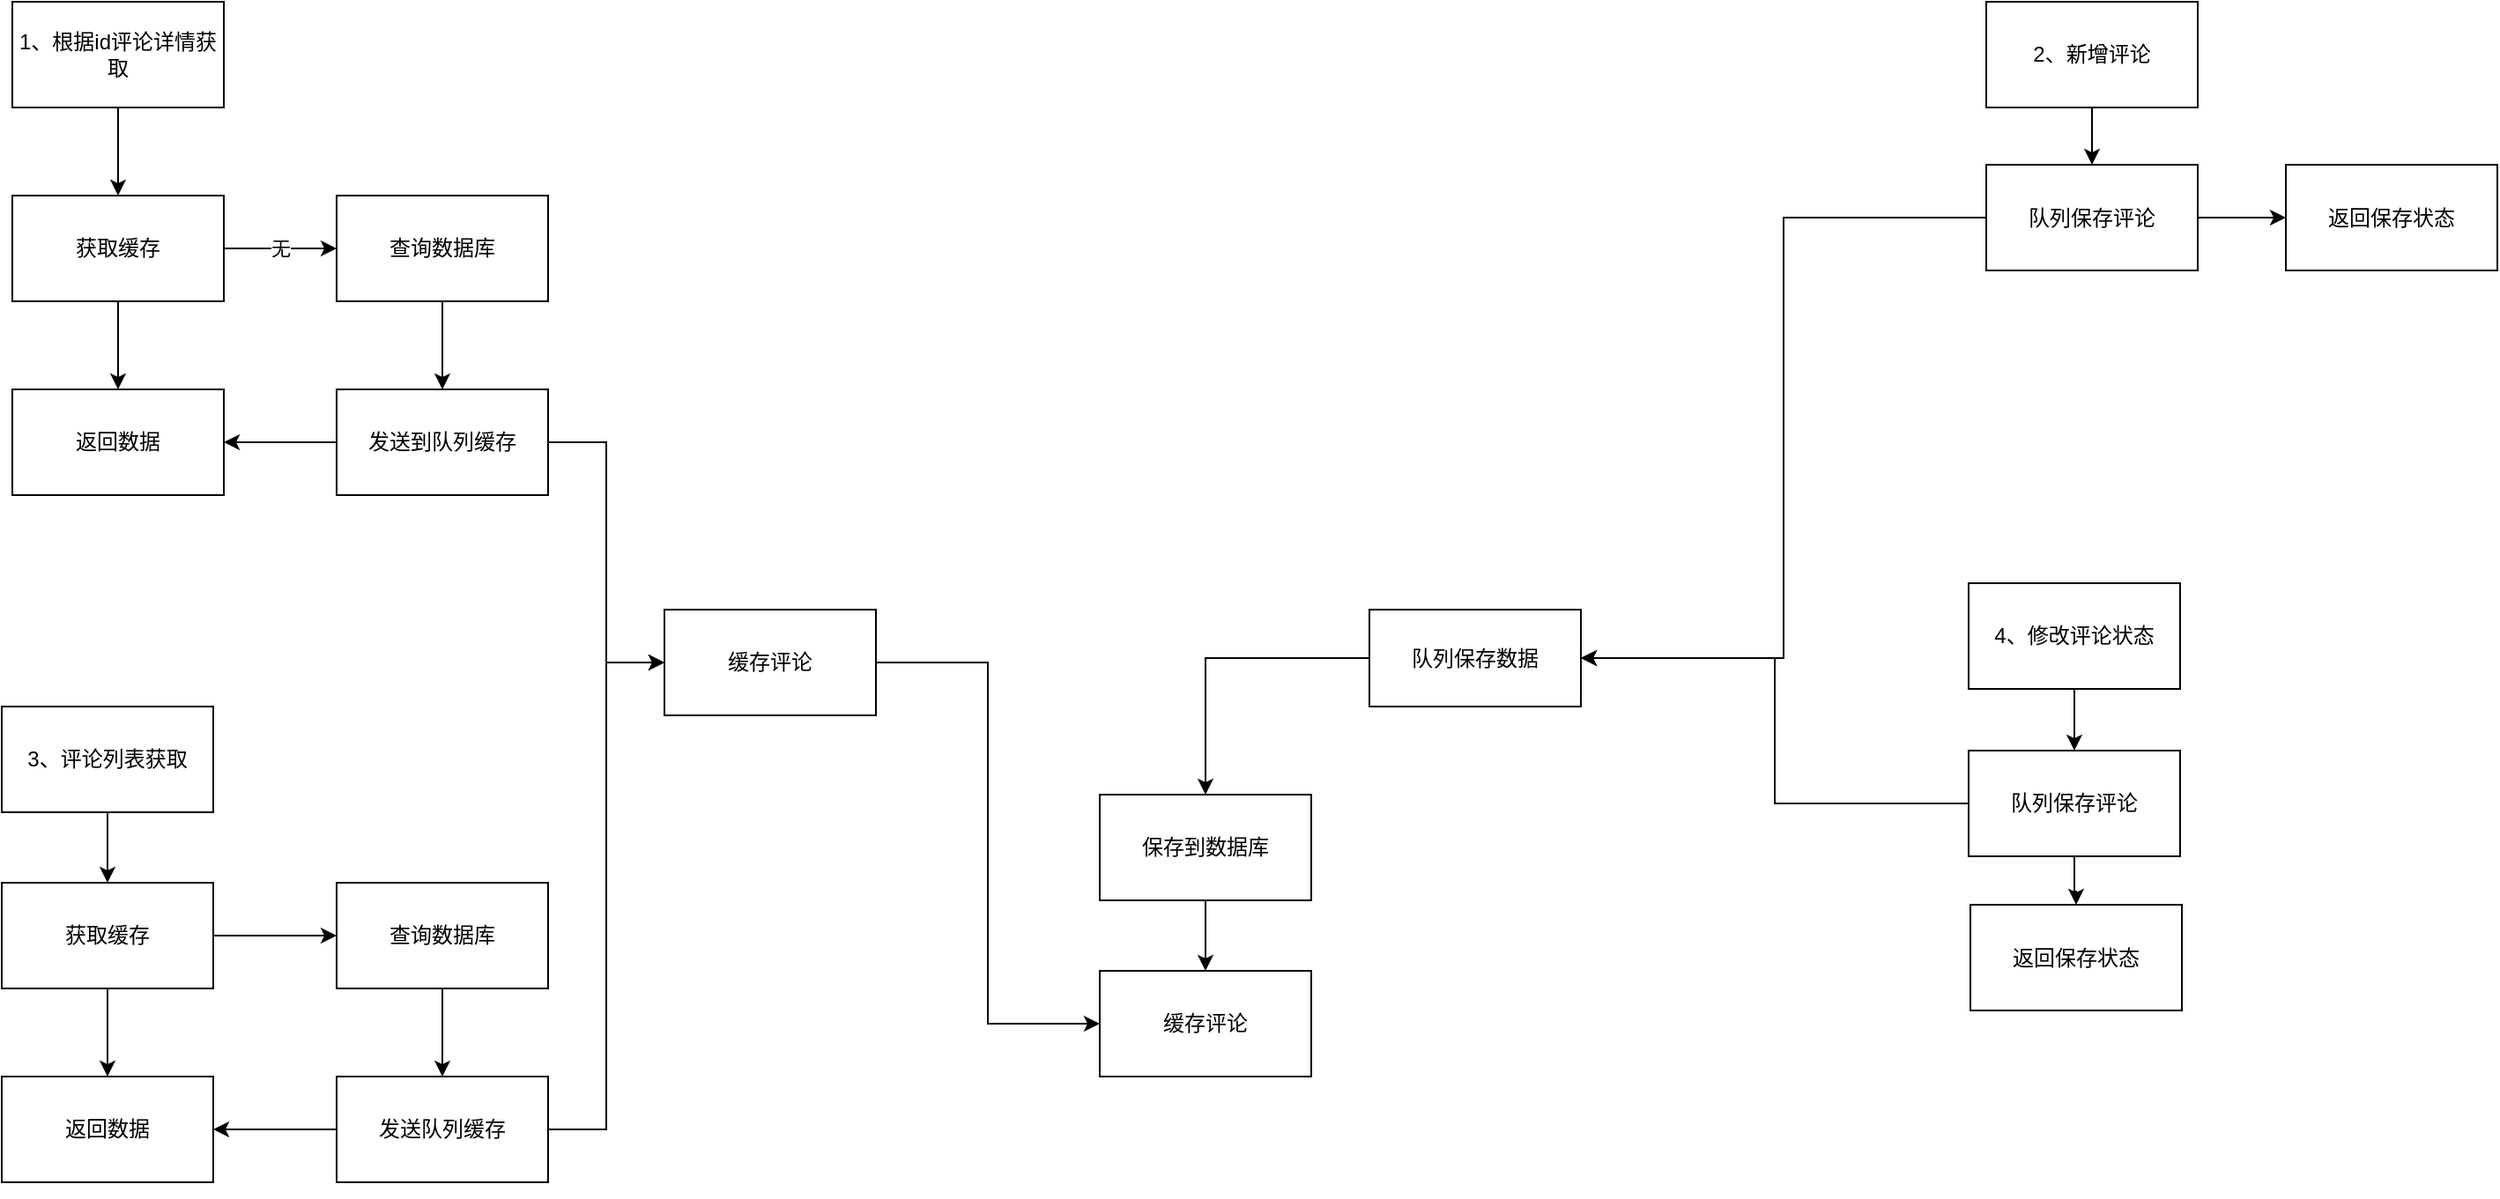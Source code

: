 <mxfile version="14.2.9" type="github">
  <diagram id="580fAPylS1Iage4hZ_eT" name="Page-1">
    <mxGraphModel dx="1902" dy="927" grid="1" gridSize="10" guides="1" tooltips="1" connect="1" arrows="1" fold="1" page="1" pageScale="1" pageWidth="827" pageHeight="1169" math="0" shadow="0">
      <root>
        <mxCell id="0" />
        <mxCell id="1" parent="0" />
        <mxCell id="QKjrsJN5gUBR43cvQGZe-7" style="edgeStyle=orthogonalEdgeStyle;rounded=0;orthogonalLoop=1;jettySize=auto;html=1;exitX=0.5;exitY=1;exitDx=0;exitDy=0;" edge="1" parent="1" source="QKjrsJN5gUBR43cvQGZe-1" target="QKjrsJN5gUBR43cvQGZe-2">
          <mxGeometry relative="1" as="geometry" />
        </mxCell>
        <mxCell id="QKjrsJN5gUBR43cvQGZe-1" value="1、根据id评论详情获取" style="rounded=0;whiteSpace=wrap;html=1;" vertex="1" parent="1">
          <mxGeometry x="110" y="120" width="120" height="60" as="geometry" />
        </mxCell>
        <mxCell id="QKjrsJN5gUBR43cvQGZe-8" style="edgeStyle=orthogonalEdgeStyle;rounded=0;orthogonalLoop=1;jettySize=auto;html=1;exitX=0.5;exitY=1;exitDx=0;exitDy=0;entryX=0.5;entryY=0;entryDx=0;entryDy=0;" edge="1" parent="1" source="QKjrsJN5gUBR43cvQGZe-2" target="QKjrsJN5gUBR43cvQGZe-4">
          <mxGeometry relative="1" as="geometry" />
        </mxCell>
        <mxCell id="QKjrsJN5gUBR43cvQGZe-9" value="无" style="edgeStyle=orthogonalEdgeStyle;rounded=0;orthogonalLoop=1;jettySize=auto;html=1;exitX=1;exitY=0.5;exitDx=0;exitDy=0;entryX=0;entryY=0.5;entryDx=0;entryDy=0;" edge="1" parent="1" source="QKjrsJN5gUBR43cvQGZe-2" target="QKjrsJN5gUBR43cvQGZe-3">
          <mxGeometry relative="1" as="geometry" />
        </mxCell>
        <mxCell id="QKjrsJN5gUBR43cvQGZe-2" value="获取缓存" style="rounded=0;whiteSpace=wrap;html=1;" vertex="1" parent="1">
          <mxGeometry x="110" y="230" width="120" height="60" as="geometry" />
        </mxCell>
        <mxCell id="QKjrsJN5gUBR43cvQGZe-10" style="edgeStyle=orthogonalEdgeStyle;rounded=0;orthogonalLoop=1;jettySize=auto;html=1;exitX=0.5;exitY=1;exitDx=0;exitDy=0;entryX=0.5;entryY=0;entryDx=0;entryDy=0;" edge="1" parent="1" source="QKjrsJN5gUBR43cvQGZe-3" target="QKjrsJN5gUBR43cvQGZe-5">
          <mxGeometry relative="1" as="geometry" />
        </mxCell>
        <mxCell id="QKjrsJN5gUBR43cvQGZe-3" value="查询数据库" style="rounded=0;whiteSpace=wrap;html=1;" vertex="1" parent="1">
          <mxGeometry x="294" y="230" width="120" height="60" as="geometry" />
        </mxCell>
        <mxCell id="QKjrsJN5gUBR43cvQGZe-4" value="返回数据" style="rounded=0;whiteSpace=wrap;html=1;" vertex="1" parent="1">
          <mxGeometry x="110" y="340" width="120" height="60" as="geometry" />
        </mxCell>
        <mxCell id="QKjrsJN5gUBR43cvQGZe-11" style="edgeStyle=orthogonalEdgeStyle;rounded=0;orthogonalLoop=1;jettySize=auto;html=1;entryX=1;entryY=0.5;entryDx=0;entryDy=0;" edge="1" parent="1" source="QKjrsJN5gUBR43cvQGZe-5" target="QKjrsJN5gUBR43cvQGZe-4">
          <mxGeometry relative="1" as="geometry" />
        </mxCell>
        <mxCell id="QKjrsJN5gUBR43cvQGZe-56" style="edgeStyle=orthogonalEdgeStyle;rounded=0;orthogonalLoop=1;jettySize=auto;html=1;entryX=0;entryY=0.5;entryDx=0;entryDy=0;" edge="1" parent="1" source="QKjrsJN5gUBR43cvQGZe-5" target="QKjrsJN5gUBR43cvQGZe-54">
          <mxGeometry relative="1" as="geometry" />
        </mxCell>
        <mxCell id="QKjrsJN5gUBR43cvQGZe-5" value="发送到队列缓存" style="rounded=0;whiteSpace=wrap;html=1;" vertex="1" parent="1">
          <mxGeometry x="294" y="340" width="120" height="60" as="geometry" />
        </mxCell>
        <mxCell id="QKjrsJN5gUBR43cvQGZe-19" style="edgeStyle=orthogonalEdgeStyle;rounded=0;orthogonalLoop=1;jettySize=auto;html=1;exitX=0.5;exitY=1;exitDx=0;exitDy=0;" edge="1" parent="1" source="QKjrsJN5gUBR43cvQGZe-12" target="QKjrsJN5gUBR43cvQGZe-13">
          <mxGeometry relative="1" as="geometry" />
        </mxCell>
        <mxCell id="QKjrsJN5gUBR43cvQGZe-12" value="3、评论列表获取" style="rounded=0;whiteSpace=wrap;html=1;" vertex="1" parent="1">
          <mxGeometry x="104" y="520" width="120" height="60" as="geometry" />
        </mxCell>
        <mxCell id="QKjrsJN5gUBR43cvQGZe-20" style="edgeStyle=orthogonalEdgeStyle;rounded=0;orthogonalLoop=1;jettySize=auto;html=1;exitX=0.5;exitY=1;exitDx=0;exitDy=0;" edge="1" parent="1" source="QKjrsJN5gUBR43cvQGZe-13" target="QKjrsJN5gUBR43cvQGZe-14">
          <mxGeometry relative="1" as="geometry" />
        </mxCell>
        <mxCell id="QKjrsJN5gUBR43cvQGZe-38" style="edgeStyle=orthogonalEdgeStyle;rounded=0;orthogonalLoop=1;jettySize=auto;html=1;entryX=0;entryY=0.5;entryDx=0;entryDy=0;" edge="1" parent="1" source="QKjrsJN5gUBR43cvQGZe-13" target="QKjrsJN5gUBR43cvQGZe-15">
          <mxGeometry relative="1" as="geometry" />
        </mxCell>
        <mxCell id="QKjrsJN5gUBR43cvQGZe-13" value="获取缓存" style="rounded=0;whiteSpace=wrap;html=1;" vertex="1" parent="1">
          <mxGeometry x="104" y="620" width="120" height="60" as="geometry" />
        </mxCell>
        <mxCell id="QKjrsJN5gUBR43cvQGZe-14" value="返回数据" style="rounded=0;whiteSpace=wrap;html=1;" vertex="1" parent="1">
          <mxGeometry x="104" y="730" width="120" height="60" as="geometry" />
        </mxCell>
        <mxCell id="QKjrsJN5gUBR43cvQGZe-39" style="edgeStyle=orthogonalEdgeStyle;rounded=0;orthogonalLoop=1;jettySize=auto;html=1;entryX=0.5;entryY=0;entryDx=0;entryDy=0;" edge="1" parent="1" source="QKjrsJN5gUBR43cvQGZe-15" target="QKjrsJN5gUBR43cvQGZe-16">
          <mxGeometry relative="1" as="geometry" />
        </mxCell>
        <mxCell id="QKjrsJN5gUBR43cvQGZe-15" value="查询数据库" style="rounded=0;whiteSpace=wrap;html=1;" vertex="1" parent="1">
          <mxGeometry x="294" y="620" width="120" height="60" as="geometry" />
        </mxCell>
        <mxCell id="QKjrsJN5gUBR43cvQGZe-40" style="edgeStyle=orthogonalEdgeStyle;rounded=0;orthogonalLoop=1;jettySize=auto;html=1;entryX=1;entryY=0.5;entryDx=0;entryDy=0;" edge="1" parent="1" source="QKjrsJN5gUBR43cvQGZe-16" target="QKjrsJN5gUBR43cvQGZe-14">
          <mxGeometry relative="1" as="geometry" />
        </mxCell>
        <mxCell id="QKjrsJN5gUBR43cvQGZe-57" style="edgeStyle=orthogonalEdgeStyle;rounded=0;orthogonalLoop=1;jettySize=auto;html=1;entryX=0;entryY=0.5;entryDx=0;entryDy=0;" edge="1" parent="1" source="QKjrsJN5gUBR43cvQGZe-16" target="QKjrsJN5gUBR43cvQGZe-54">
          <mxGeometry relative="1" as="geometry" />
        </mxCell>
        <mxCell id="QKjrsJN5gUBR43cvQGZe-16" value="发送队列缓存" style="rounded=0;whiteSpace=wrap;html=1;" vertex="1" parent="1">
          <mxGeometry x="294" y="730" width="120" height="60" as="geometry" />
        </mxCell>
        <mxCell id="QKjrsJN5gUBR43cvQGZe-17" style="edgeStyle=orthogonalEdgeStyle;rounded=0;orthogonalLoop=1;jettySize=auto;html=1;exitX=0.5;exitY=1;exitDx=0;exitDy=0;" edge="1" parent="1" source="QKjrsJN5gUBR43cvQGZe-16" target="QKjrsJN5gUBR43cvQGZe-16">
          <mxGeometry relative="1" as="geometry" />
        </mxCell>
        <mxCell id="QKjrsJN5gUBR43cvQGZe-33" style="edgeStyle=orthogonalEdgeStyle;rounded=0;orthogonalLoop=1;jettySize=auto;html=1;entryX=0.5;entryY=0;entryDx=0;entryDy=0;" edge="1" parent="1" source="QKjrsJN5gUBR43cvQGZe-25" target="QKjrsJN5gUBR43cvQGZe-32">
          <mxGeometry relative="1" as="geometry" />
        </mxCell>
        <mxCell id="QKjrsJN5gUBR43cvQGZe-25" value="2、新增评论" style="rounded=0;whiteSpace=wrap;html=1;" vertex="1" parent="1">
          <mxGeometry x="1230" y="120" width="120" height="60" as="geometry" />
        </mxCell>
        <mxCell id="QKjrsJN5gUBR43cvQGZe-50" style="edgeStyle=orthogonalEdgeStyle;rounded=0;orthogonalLoop=1;jettySize=auto;html=1;entryX=1;entryY=0.5;entryDx=0;entryDy=0;" edge="1" parent="1" source="QKjrsJN5gUBR43cvQGZe-32" target="QKjrsJN5gUBR43cvQGZe-36">
          <mxGeometry relative="1" as="geometry" />
        </mxCell>
        <mxCell id="QKjrsJN5gUBR43cvQGZe-53" style="edgeStyle=orthogonalEdgeStyle;rounded=0;orthogonalLoop=1;jettySize=auto;html=1;entryX=0;entryY=0.5;entryDx=0;entryDy=0;" edge="1" parent="1" source="QKjrsJN5gUBR43cvQGZe-32" target="QKjrsJN5gUBR43cvQGZe-48">
          <mxGeometry relative="1" as="geometry" />
        </mxCell>
        <mxCell id="QKjrsJN5gUBR43cvQGZe-32" value="队列保存评论" style="rounded=0;whiteSpace=wrap;html=1;" vertex="1" parent="1">
          <mxGeometry x="1230" y="212.5" width="120" height="60" as="geometry" />
        </mxCell>
        <mxCell id="QKjrsJN5gUBR43cvQGZe-44" style="edgeStyle=orthogonalEdgeStyle;rounded=0;orthogonalLoop=1;jettySize=auto;html=1;entryX=0.5;entryY=0;entryDx=0;entryDy=0;" edge="1" parent="1" source="QKjrsJN5gUBR43cvQGZe-34" target="QKjrsJN5gUBR43cvQGZe-35">
          <mxGeometry relative="1" as="geometry" />
        </mxCell>
        <mxCell id="QKjrsJN5gUBR43cvQGZe-34" value="4、修改评论状态" style="rounded=0;whiteSpace=wrap;html=1;" vertex="1" parent="1">
          <mxGeometry x="1220" y="450" width="120" height="60" as="geometry" />
        </mxCell>
        <mxCell id="QKjrsJN5gUBR43cvQGZe-46" style="edgeStyle=orthogonalEdgeStyle;rounded=0;orthogonalLoop=1;jettySize=auto;html=1;entryX=0.5;entryY=0;entryDx=0;entryDy=0;" edge="1" parent="1" source="QKjrsJN5gUBR43cvQGZe-35" target="QKjrsJN5gUBR43cvQGZe-45">
          <mxGeometry relative="1" as="geometry" />
        </mxCell>
        <mxCell id="QKjrsJN5gUBR43cvQGZe-49" style="edgeStyle=orthogonalEdgeStyle;rounded=0;orthogonalLoop=1;jettySize=auto;html=1;entryX=1;entryY=0.5;entryDx=0;entryDy=0;" edge="1" parent="1" source="QKjrsJN5gUBR43cvQGZe-35" target="QKjrsJN5gUBR43cvQGZe-36">
          <mxGeometry relative="1" as="geometry" />
        </mxCell>
        <mxCell id="QKjrsJN5gUBR43cvQGZe-35" value="队列保存评论" style="rounded=0;whiteSpace=wrap;html=1;" vertex="1" parent="1">
          <mxGeometry x="1220" y="545" width="120" height="60" as="geometry" />
        </mxCell>
        <mxCell id="QKjrsJN5gUBR43cvQGZe-51" style="edgeStyle=orthogonalEdgeStyle;rounded=0;orthogonalLoop=1;jettySize=auto;html=1;" edge="1" parent="1" source="QKjrsJN5gUBR43cvQGZe-36" target="QKjrsJN5gUBR43cvQGZe-37">
          <mxGeometry relative="1" as="geometry" />
        </mxCell>
        <mxCell id="QKjrsJN5gUBR43cvQGZe-36" value="队列保存数据" style="rounded=0;whiteSpace=wrap;html=1;" vertex="1" parent="1">
          <mxGeometry x="880" y="465" width="120" height="55" as="geometry" />
        </mxCell>
        <mxCell id="QKjrsJN5gUBR43cvQGZe-52" style="edgeStyle=orthogonalEdgeStyle;rounded=0;orthogonalLoop=1;jettySize=auto;html=1;entryX=0.5;entryY=0;entryDx=0;entryDy=0;" edge="1" parent="1" source="QKjrsJN5gUBR43cvQGZe-37" target="QKjrsJN5gUBR43cvQGZe-41">
          <mxGeometry relative="1" as="geometry" />
        </mxCell>
        <mxCell id="QKjrsJN5gUBR43cvQGZe-37" value="保存到数据库" style="rounded=0;whiteSpace=wrap;html=1;" vertex="1" parent="1">
          <mxGeometry x="727" y="570" width="120" height="60" as="geometry" />
        </mxCell>
        <mxCell id="QKjrsJN5gUBR43cvQGZe-41" value="缓存评论" style="rounded=0;whiteSpace=wrap;html=1;" vertex="1" parent="1">
          <mxGeometry x="727" y="670" width="120" height="60" as="geometry" />
        </mxCell>
        <mxCell id="QKjrsJN5gUBR43cvQGZe-45" value="返回保存状态" style="rounded=0;whiteSpace=wrap;html=1;" vertex="1" parent="1">
          <mxGeometry x="1221" y="632.5" width="120" height="60" as="geometry" />
        </mxCell>
        <mxCell id="QKjrsJN5gUBR43cvQGZe-48" value="返回保存状态" style="rounded=0;whiteSpace=wrap;html=1;" vertex="1" parent="1">
          <mxGeometry x="1400" y="212.5" width="120" height="60" as="geometry" />
        </mxCell>
        <mxCell id="QKjrsJN5gUBR43cvQGZe-55" style="edgeStyle=orthogonalEdgeStyle;rounded=0;orthogonalLoop=1;jettySize=auto;html=1;entryX=0;entryY=0.5;entryDx=0;entryDy=0;" edge="1" parent="1" source="QKjrsJN5gUBR43cvQGZe-54" target="QKjrsJN5gUBR43cvQGZe-41">
          <mxGeometry relative="1" as="geometry" />
        </mxCell>
        <mxCell id="QKjrsJN5gUBR43cvQGZe-54" value="缓存评论" style="rounded=0;whiteSpace=wrap;html=1;" vertex="1" parent="1">
          <mxGeometry x="480" y="465" width="120" height="60" as="geometry" />
        </mxCell>
      </root>
    </mxGraphModel>
  </diagram>
</mxfile>
